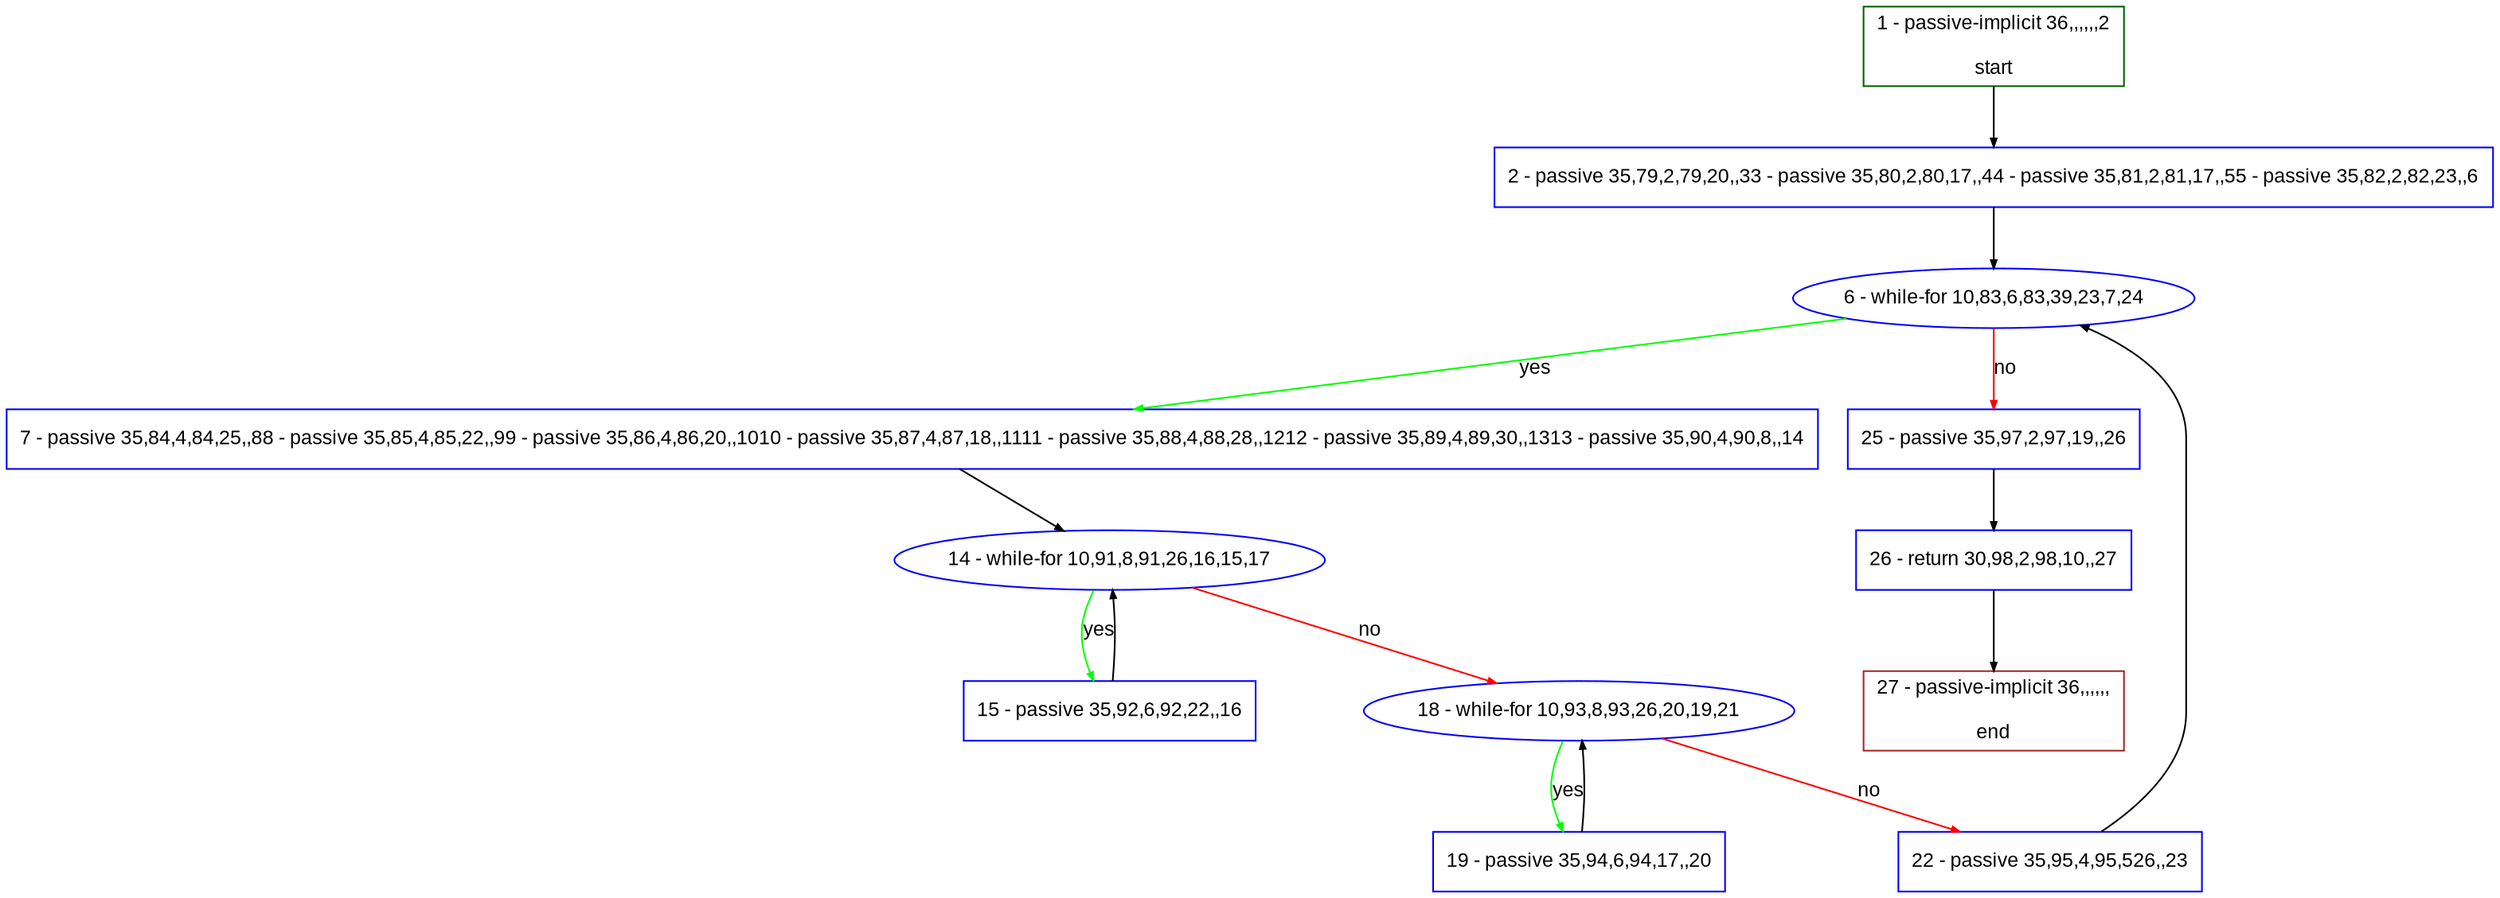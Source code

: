 digraph "" {
  graph [pack="true", label="", fontsize="12", packmode="clust", fontname="Arial", fillcolor="#FFFFCC", bgcolor="white", style="rounded,filled", compound="true"];
  node [node_initialized="no", label="", color="grey", fontsize="12", fillcolor="white", fontname="Arial", style="filled", shape="rectangle", compound="true", fixedsize="false"];
  edge [fontcolor="black", arrowhead="normal", arrowtail="none", arrowsize="0.5", ltail="", label="", color="black", fontsize="12", lhead="", fontname="Arial", dir="forward", compound="true"];
  __N1 [label="2 - passive 35,79,2,79,20,,33 - passive 35,80,2,80,17,,44 - passive 35,81,2,81,17,,55 - passive 35,82,2,82,23,,6", color="#0000ff", fillcolor="#ffffff", style="filled", shape="box"];
  __N2 [label="1 - passive-implicit 36,,,,,,2\n\nstart", color="#006400", fillcolor="#ffffff", style="filled", shape="box"];
  __N3 [label="6 - while-for 10,83,6,83,39,23,7,24", color="#0000ff", fillcolor="#ffffff", style="filled", shape="oval"];
  __N4 [label="7 - passive 35,84,4,84,25,,88 - passive 35,85,4,85,22,,99 - passive 35,86,4,86,20,,1010 - passive 35,87,4,87,18,,1111 - passive 35,88,4,88,28,,1212 - passive 35,89,4,89,30,,1313 - passive 35,90,4,90,8,,14", color="#0000ff", fillcolor="#ffffff", style="filled", shape="box"];
  __N5 [label="25 - passive 35,97,2,97,19,,26", color="#0000ff", fillcolor="#ffffff", style="filled", shape="box"];
  __N6 [label="14 - while-for 10,91,8,91,26,16,15,17", color="#0000ff", fillcolor="#ffffff", style="filled", shape="oval"];
  __N7 [label="15 - passive 35,92,6,92,22,,16", color="#0000ff", fillcolor="#ffffff", style="filled", shape="box"];
  __N8 [label="18 - while-for 10,93,8,93,26,20,19,21", color="#0000ff", fillcolor="#ffffff", style="filled", shape="oval"];
  __N9 [label="19 - passive 35,94,6,94,17,,20", color="#0000ff", fillcolor="#ffffff", style="filled", shape="box"];
  __N10 [label="22 - passive 35,95,4,95,526,,23", color="#0000ff", fillcolor="#ffffff", style="filled", shape="box"];
  __N11 [label="26 - return 30,98,2,98,10,,27", color="#0000ff", fillcolor="#ffffff", style="filled", shape="box"];
  __N12 [label="27 - passive-implicit 36,,,,,,\n\nend", color="#a52a2a", fillcolor="#ffffff", style="filled", shape="box"];
  __N2 -> __N1 [arrowhead="normal", arrowtail="none", color="#000000", label="", dir="forward"];
  __N1 -> __N3 [arrowhead="normal", arrowtail="none", color="#000000", label="", dir="forward"];
  __N3 -> __N4 [arrowhead="normal", arrowtail="none", color="#00ff00", label="yes", dir="forward"];
  __N3 -> __N5 [arrowhead="normal", arrowtail="none", color="#ff0000", label="no", dir="forward"];
  __N4 -> __N6 [arrowhead="normal", arrowtail="none", color="#000000", label="", dir="forward"];
  __N6 -> __N7 [arrowhead="normal", arrowtail="none", color="#00ff00", label="yes", dir="forward"];
  __N7 -> __N6 [arrowhead="normal", arrowtail="none", color="#000000", label="", dir="forward"];
  __N6 -> __N8 [arrowhead="normal", arrowtail="none", color="#ff0000", label="no", dir="forward"];
  __N8 -> __N9 [arrowhead="normal", arrowtail="none", color="#00ff00", label="yes", dir="forward"];
  __N9 -> __N8 [arrowhead="normal", arrowtail="none", color="#000000", label="", dir="forward"];
  __N8 -> __N10 [arrowhead="normal", arrowtail="none", color="#ff0000", label="no", dir="forward"];
  __N10 -> __N3 [arrowhead="normal", arrowtail="none", color="#000000", label="", dir="forward"];
  __N5 -> __N11 [arrowhead="normal", arrowtail="none", color="#000000", label="", dir="forward"];
  __N11 -> __N12 [arrowhead="normal", arrowtail="none", color="#000000", label="", dir="forward"];
}
